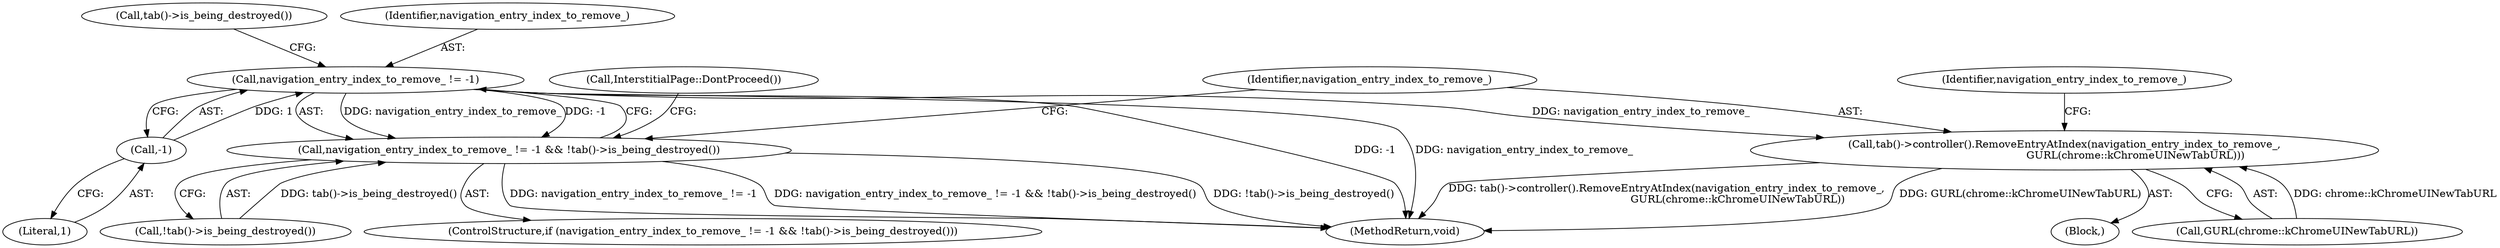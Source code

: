 digraph "1_Chrome_6a13a6c2fbae0b3269743e6a141fdfe0d9ec9793_0@API" {
"1000149" [label="(Call,navigation_entry_index_to_remove_ != -1)"];
"1000151" [label="(Call,-1)"];
"1000148" [label="(Call,navigation_entry_index_to_remove_ != -1 && !tab()->is_being_destroyed())"];
"1000156" [label="(Call,tab()->controller().RemoveEntryAtIndex(navigation_entry_index_to_remove_,\n                                           GURL(chrome::kChromeUINewTabURL)))"];
"1000155" [label="(Block,)"];
"1000154" [label="(Call,tab()->is_being_destroyed())"];
"1000156" [label="(Call,tab()->controller().RemoveEntryAtIndex(navigation_entry_index_to_remove_,\n                                           GURL(chrome::kChromeUINewTabURL)))"];
"1000161" [label="(Identifier,navigation_entry_index_to_remove_)"];
"1000151" [label="(Call,-1)"];
"1000148" [label="(Call,navigation_entry_index_to_remove_ != -1 && !tab()->is_being_destroyed())"];
"1000153" [label="(Call,!tab()->is_being_destroyed())"];
"1000158" [label="(Call,GURL(chrome::kChromeUINewTabURL))"];
"1000150" [label="(Identifier,navigation_entry_index_to_remove_)"];
"1000152" [label="(Literal,1)"];
"1000147" [label="(ControlStructure,if (navigation_entry_index_to_remove_ != -1 && !tab()->is_being_destroyed()))"];
"1000164" [label="(Call,InterstitialPage::DontProceed())"];
"1000157" [label="(Identifier,navigation_entry_index_to_remove_)"];
"1000149" [label="(Call,navigation_entry_index_to_remove_ != -1)"];
"1000165" [label="(MethodReturn,void)"];
"1000149" -> "1000148"  [label="AST: "];
"1000149" -> "1000151"  [label="CFG: "];
"1000150" -> "1000149"  [label="AST: "];
"1000151" -> "1000149"  [label="AST: "];
"1000154" -> "1000149"  [label="CFG: "];
"1000148" -> "1000149"  [label="CFG: "];
"1000149" -> "1000165"  [label="DDG: -1"];
"1000149" -> "1000165"  [label="DDG: navigation_entry_index_to_remove_"];
"1000149" -> "1000148"  [label="DDG: navigation_entry_index_to_remove_"];
"1000149" -> "1000148"  [label="DDG: -1"];
"1000151" -> "1000149"  [label="DDG: 1"];
"1000149" -> "1000156"  [label="DDG: navigation_entry_index_to_remove_"];
"1000151" -> "1000152"  [label="CFG: "];
"1000152" -> "1000151"  [label="AST: "];
"1000148" -> "1000147"  [label="AST: "];
"1000148" -> "1000153"  [label="CFG: "];
"1000153" -> "1000148"  [label="AST: "];
"1000157" -> "1000148"  [label="CFG: "];
"1000164" -> "1000148"  [label="CFG: "];
"1000148" -> "1000165"  [label="DDG: navigation_entry_index_to_remove_ != -1"];
"1000148" -> "1000165"  [label="DDG: navigation_entry_index_to_remove_ != -1 && !tab()->is_being_destroyed()"];
"1000148" -> "1000165"  [label="DDG: !tab()->is_being_destroyed()"];
"1000153" -> "1000148"  [label="DDG: tab()->is_being_destroyed()"];
"1000156" -> "1000155"  [label="AST: "];
"1000156" -> "1000158"  [label="CFG: "];
"1000157" -> "1000156"  [label="AST: "];
"1000158" -> "1000156"  [label="AST: "];
"1000161" -> "1000156"  [label="CFG: "];
"1000156" -> "1000165"  [label="DDG: tab()->controller().RemoveEntryAtIndex(navigation_entry_index_to_remove_,\n                                           GURL(chrome::kChromeUINewTabURL))"];
"1000156" -> "1000165"  [label="DDG: GURL(chrome::kChromeUINewTabURL)"];
"1000158" -> "1000156"  [label="DDG: chrome::kChromeUINewTabURL"];
}
